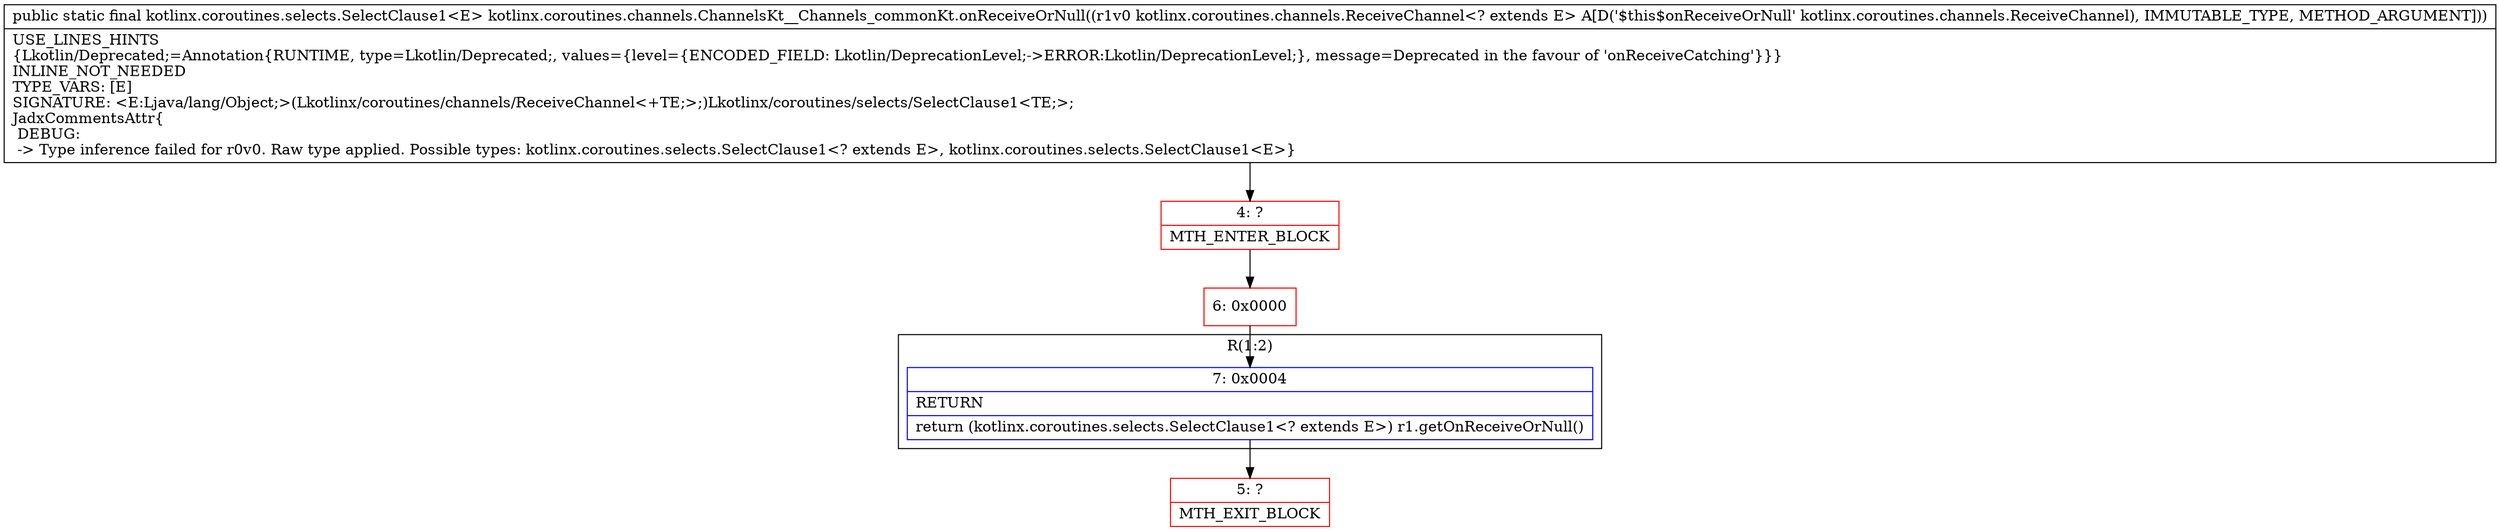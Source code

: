 digraph "CFG forkotlinx.coroutines.channels.ChannelsKt__Channels_commonKt.onReceiveOrNull(Lkotlinx\/coroutines\/channels\/ReceiveChannel;)Lkotlinx\/coroutines\/selects\/SelectClause1;" {
subgraph cluster_Region_597804735 {
label = "R(1:2)";
node [shape=record,color=blue];
Node_7 [shape=record,label="{7\:\ 0x0004|RETURN\l|return (kotlinx.coroutines.selects.SelectClause1\<? extends E\>) r1.getOnReceiveOrNull()\l}"];
}
Node_4 [shape=record,color=red,label="{4\:\ ?|MTH_ENTER_BLOCK\l}"];
Node_6 [shape=record,color=red,label="{6\:\ 0x0000}"];
Node_5 [shape=record,color=red,label="{5\:\ ?|MTH_EXIT_BLOCK\l}"];
MethodNode[shape=record,label="{public static final kotlinx.coroutines.selects.SelectClause1\<E\> kotlinx.coroutines.channels.ChannelsKt__Channels_commonKt.onReceiveOrNull((r1v0 kotlinx.coroutines.channels.ReceiveChannel\<? extends E\> A[D('$this$onReceiveOrNull' kotlinx.coroutines.channels.ReceiveChannel), IMMUTABLE_TYPE, METHOD_ARGUMENT]))  | USE_LINES_HINTS\l\{Lkotlin\/Deprecated;=Annotation\{RUNTIME, type=Lkotlin\/Deprecated;, values=\{level=\{ENCODED_FIELD: Lkotlin\/DeprecationLevel;\-\>ERROR:Lkotlin\/DeprecationLevel;\}, message=Deprecated in the favour of 'onReceiveCatching'\}\}\}\lINLINE_NOT_NEEDED\lTYPE_VARS: [E]\lSIGNATURE: \<E:Ljava\/lang\/Object;\>(Lkotlinx\/coroutines\/channels\/ReceiveChannel\<+TE;\>;)Lkotlinx\/coroutines\/selects\/SelectClause1\<TE;\>;\lJadxCommentsAttr\{\l DEBUG: \l \-\> Type inference failed for r0v0. Raw type applied. Possible types: kotlinx.coroutines.selects.SelectClause1\<? extends E\>, kotlinx.coroutines.selects.SelectClause1\<E\>\}\l}"];
MethodNode -> Node_4;Node_7 -> Node_5;
Node_4 -> Node_6;
Node_6 -> Node_7;
}

